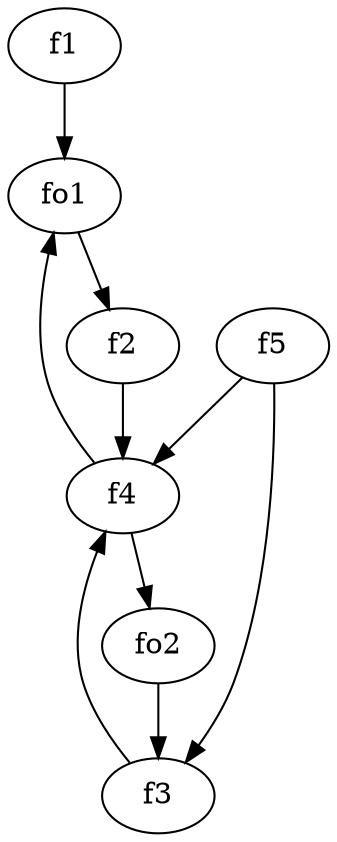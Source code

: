 strict digraph  {
f1;
f2;
f3;
f4;
f5;
fo1;
fo2;
f1 -> fo1  [weight=2];
f2 -> f4  [weight=2];
f3 -> f4  [weight=2];
f4 -> fo1  [weight=2];
f4 -> fo2  [weight=2];
f5 -> f4  [weight=2];
f5 -> f3  [weight=2];
fo1 -> f2  [weight=2];
fo2 -> f3  [weight=2];
}
